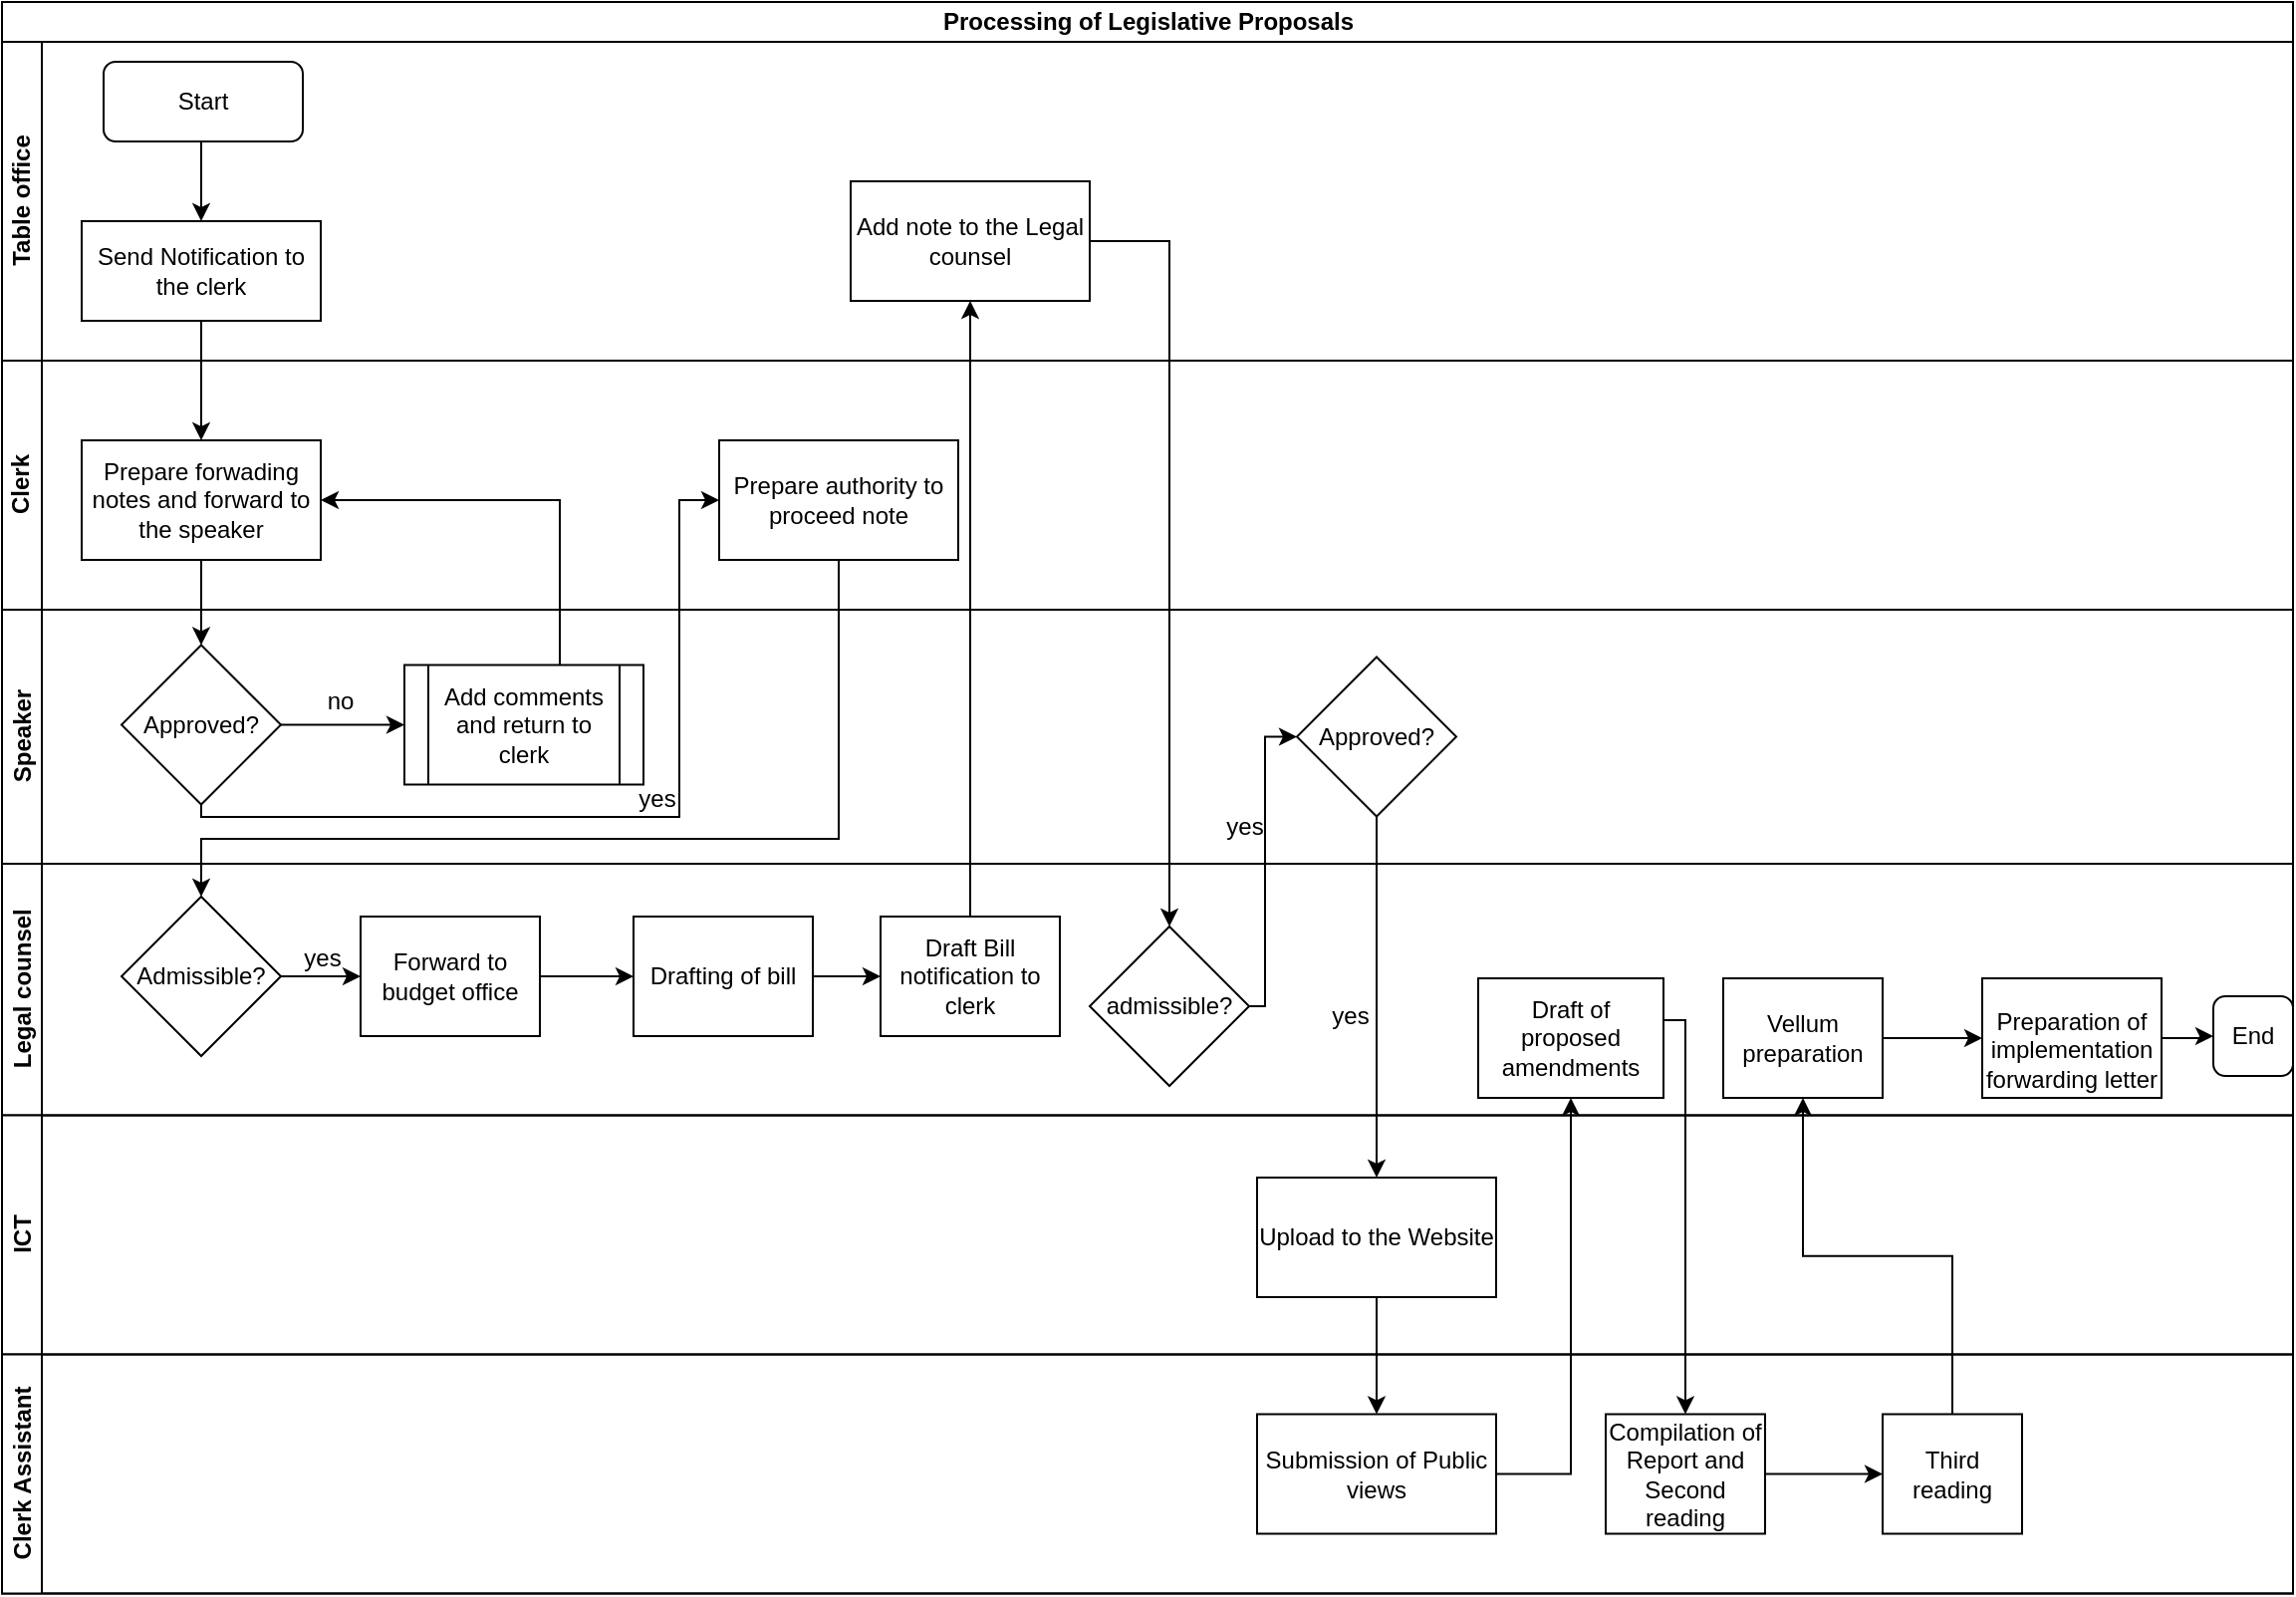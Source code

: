 <mxfile version="13.7.7" type="github">
  <diagram id="zbe8eagNhP3V1rBkRSWY" name="Page-1">
    <mxGraphModel dx="910" dy="487" grid="1" gridSize="10" guides="1" tooltips="1" connect="1" arrows="1" fold="1" page="1" pageScale="1" pageWidth="1169" pageHeight="827" math="0" shadow="0">
      <root>
        <mxCell id="0" />
        <mxCell id="1" parent="0" />
        <mxCell id="hNyviJheN5dUY7aObr8S-1" value="Processing of Legislative Proposals" style="swimlane;html=1;childLayout=stackLayout;resizeParent=1;resizeParentMax=0;horizontal=1;startSize=20;horizontalStack=0;" parent="1" vertex="1">
          <mxGeometry x="10" y="10" width="1150" height="798.75" as="geometry" />
        </mxCell>
        <mxCell id="hNyviJheN5dUY7aObr8S-2" value="Table office" style="swimlane;html=1;startSize=20;horizontal=0;" parent="hNyviJheN5dUY7aObr8S-1" vertex="1">
          <mxGeometry y="20" width="1150" height="160" as="geometry" />
        </mxCell>
        <mxCell id="hNyviJheN5dUY7aObr8S-8" value="Start" style="rounded=1;whiteSpace=wrap;html=1;" parent="hNyviJheN5dUY7aObr8S-2" vertex="1">
          <mxGeometry x="51" y="10" width="100" height="40" as="geometry" />
        </mxCell>
        <mxCell id="hNyviJheN5dUY7aObr8S-10" value="" style="edgeStyle=orthogonalEdgeStyle;rounded=0;orthogonalLoop=1;jettySize=auto;html=1;entryX=0.5;entryY=0;entryDx=0;entryDy=0;exitX=0.5;exitY=1;exitDx=0;exitDy=0;" parent="hNyviJheN5dUY7aObr8S-2" source="hNyviJheN5dUY7aObr8S-8" target="hNyviJheN5dUY7aObr8S-11" edge="1">
          <mxGeometry relative="1" as="geometry">
            <mxPoint x="90" y="130" as="targetPoint" />
            <Array as="points">
              <mxPoint x="100" y="50" />
            </Array>
          </mxGeometry>
        </mxCell>
        <mxCell id="hNyviJheN5dUY7aObr8S-28" value="Add note to the Legal counsel" style="rounded=0;whiteSpace=wrap;html=1;" parent="hNyviJheN5dUY7aObr8S-2" vertex="1">
          <mxGeometry x="426" y="70" width="120" height="60" as="geometry" />
        </mxCell>
        <mxCell id="hNyviJheN5dUY7aObr8S-11" value="Send Notification to the clerk" style="rounded=0;whiteSpace=wrap;html=1;" parent="hNyviJheN5dUY7aObr8S-2" vertex="1">
          <mxGeometry x="40" y="90" width="120" height="50" as="geometry" />
        </mxCell>
        <mxCell id="hNyviJheN5dUY7aObr8S-3" value="Clerk" style="swimlane;html=1;startSize=20;horizontal=0;" parent="hNyviJheN5dUY7aObr8S-1" vertex="1">
          <mxGeometry y="180" width="1150" height="125" as="geometry" />
        </mxCell>
        <mxCell id="hNyviJheN5dUY7aObr8S-12" value="Prepare forwading notes and forward to the speaker" style="whiteSpace=wrap;html=1;rounded=0;" parent="hNyviJheN5dUY7aObr8S-3" vertex="1">
          <mxGeometry x="40" y="40" width="120" height="60" as="geometry" />
        </mxCell>
        <mxCell id="WJqxQsGoFukYJpFiKpaC-6" value="Prepare authority to proceed note" style="rounded=0;whiteSpace=wrap;html=1;" vertex="1" parent="hNyviJheN5dUY7aObr8S-3">
          <mxGeometry x="360" y="40" width="120" height="60" as="geometry" />
        </mxCell>
        <mxCell id="hNyviJheN5dUY7aObr8S-4" value="Speaker" style="swimlane;html=1;startSize=20;horizontal=0;" parent="hNyviJheN5dUY7aObr8S-1" vertex="1">
          <mxGeometry y="305" width="1150" height="127.5" as="geometry" />
        </mxCell>
        <mxCell id="WJqxQsGoFukYJpFiKpaC-5" value="no" style="text;html=1;strokeColor=none;fillColor=none;align=center;verticalAlign=middle;whiteSpace=wrap;rounded=0;" vertex="1" parent="hNyviJheN5dUY7aObr8S-4">
          <mxGeometry x="150" y="36" width="40" height="20" as="geometry" />
        </mxCell>
        <mxCell id="hNyviJheN5dUY7aObr8S-31" value="Approved?" style="rhombus;whiteSpace=wrap;html=1;rounded=0;" parent="hNyviJheN5dUY7aObr8S-4" vertex="1">
          <mxGeometry x="650" y="23.75" width="80" height="80" as="geometry" />
        </mxCell>
        <mxCell id="hNyviJheN5dUY7aObr8S-14" value="Approved?" style="rhombus;whiteSpace=wrap;html=1;rounded=0;" parent="hNyviJheN5dUY7aObr8S-4" vertex="1">
          <mxGeometry x="60" y="17.75" width="80" height="80" as="geometry" />
        </mxCell>
        <mxCell id="WJqxQsGoFukYJpFiKpaC-8" value="yes" style="text;html=1;strokeColor=none;fillColor=none;align=center;verticalAlign=middle;whiteSpace=wrap;rounded=0;" vertex="1" parent="hNyviJheN5dUY7aObr8S-4">
          <mxGeometry x="309" y="85" width="40" height="20" as="geometry" />
        </mxCell>
        <mxCell id="hNyviJheN5dUY7aObr8S-33" value="yes" style="text;html=1;strokeColor=none;fillColor=none;align=center;verticalAlign=middle;whiteSpace=wrap;rounded=0;" parent="hNyviJheN5dUY7aObr8S-4" vertex="1">
          <mxGeometry x="604" y="99" width="40" height="20" as="geometry" />
        </mxCell>
        <mxCell id="hNyviJheN5dUY7aObr8S-5" value="Legal counsel" style="swimlane;html=1;startSize=20;horizontal=0;" parent="hNyviJheN5dUY7aObr8S-1" vertex="1">
          <mxGeometry y="432.5" width="1150" height="126.25" as="geometry" />
        </mxCell>
        <mxCell id="hNyviJheN5dUY7aObr8S-24" value="Draft Bill notification to clerk" style="whiteSpace=wrap;html=1;rounded=0;" parent="hNyviJheN5dUY7aObr8S-5" vertex="1">
          <mxGeometry x="441" y="26.5" width="90" height="60" as="geometry" />
        </mxCell>
        <mxCell id="hNyviJheN5dUY7aObr8S-22" value="Drafting of bill" style="whiteSpace=wrap;html=1;rounded=0;" parent="hNyviJheN5dUY7aObr8S-5" vertex="1">
          <mxGeometry x="317" y="26.5" width="90" height="60" as="geometry" />
        </mxCell>
        <mxCell id="hNyviJheN5dUY7aObr8S-19" value="Forward to budget office" style="whiteSpace=wrap;html=1;rounded=0;" parent="hNyviJheN5dUY7aObr8S-5" vertex="1">
          <mxGeometry x="180" y="26.5" width="90" height="60" as="geometry" />
        </mxCell>
        <mxCell id="hNyviJheN5dUY7aObr8S-16" value="Admissible?" style="rhombus;whiteSpace=wrap;html=1;rounded=0;" parent="hNyviJheN5dUY7aObr8S-5" vertex="1">
          <mxGeometry x="60" y="16.5" width="80" height="80" as="geometry" />
        </mxCell>
        <mxCell id="hNyviJheN5dUY7aObr8S-25" value="" style="edgeStyle=orthogonalEdgeStyle;rounded=0;orthogonalLoop=1;jettySize=auto;html=1;" parent="hNyviJheN5dUY7aObr8S-5" source="hNyviJheN5dUY7aObr8S-22" target="hNyviJheN5dUY7aObr8S-24" edge="1">
          <mxGeometry relative="1" as="geometry" />
        </mxCell>
        <mxCell id="hNyviJheN5dUY7aObr8S-21" value="yes" style="text;html=1;strokeColor=none;fillColor=none;align=center;verticalAlign=middle;whiteSpace=wrap;rounded=0;" parent="hNyviJheN5dUY7aObr8S-5" vertex="1">
          <mxGeometry x="141" y="37.5" width="40" height="20" as="geometry" />
        </mxCell>
        <mxCell id="hNyviJheN5dUY7aObr8S-36" value="" style="edgeStyle=orthogonalEdgeStyle;rounded=0;orthogonalLoop=1;jettySize=auto;html=1;entryX=0;entryY=0.5;entryDx=0;entryDy=0;" parent="hNyviJheN5dUY7aObr8S-5" source="hNyviJheN5dUY7aObr8S-16" target="hNyviJheN5dUY7aObr8S-19" edge="1">
          <mxGeometry relative="1" as="geometry">
            <mxPoint x="200" y="56.5" as="targetPoint" />
          </mxGeometry>
        </mxCell>
        <mxCell id="hNyviJheN5dUY7aObr8S-29" value="admissible?" style="rhombus;whiteSpace=wrap;html=1;rounded=0;" parent="hNyviJheN5dUY7aObr8S-5" vertex="1">
          <mxGeometry x="546" y="31.5" width="80" height="80" as="geometry" />
        </mxCell>
        <mxCell id="hNyviJheN5dUY7aObr8S-41" value="yes" style="text;html=1;strokeColor=none;fillColor=none;align=center;verticalAlign=middle;whiteSpace=wrap;rounded=0;" parent="hNyviJheN5dUY7aObr8S-5" vertex="1">
          <mxGeometry x="657" y="66.5" width="40" height="20" as="geometry" />
        </mxCell>
        <mxCell id="hNyviJheN5dUY7aObr8S-52" value="Vellum preparation" style="whiteSpace=wrap;html=1;rounded=0;" parent="hNyviJheN5dUY7aObr8S-5" vertex="1">
          <mxGeometry x="864" y="57.5" width="80" height="60" as="geometry" />
        </mxCell>
        <mxCell id="hNyviJheN5dUY7aObr8S-44" value="Draft of proposed amendments" style="whiteSpace=wrap;html=1;rounded=0;" parent="hNyviJheN5dUY7aObr8S-5" vertex="1">
          <mxGeometry x="741" y="57.5" width="93" height="60" as="geometry" />
        </mxCell>
        <mxCell id="hNyviJheN5dUY7aObr8S-57" value="" style="edgeStyle=orthogonalEdgeStyle;rounded=0;orthogonalLoop=1;jettySize=auto;html=1;entryX=0;entryY=0.5;entryDx=0;entryDy=0;" parent="hNyviJheN5dUY7aObr8S-5" source="hNyviJheN5dUY7aObr8S-19" target="hNyviJheN5dUY7aObr8S-22" edge="1">
          <mxGeometry relative="1" as="geometry">
            <mxPoint x="335" y="56.5" as="targetPoint" />
          </mxGeometry>
        </mxCell>
        <mxCell id="hNyviJheN5dUY7aObr8S-6" value="ICT" style="swimlane;html=1;startSize=20;horizontal=0;" parent="hNyviJheN5dUY7aObr8S-1" vertex="1">
          <mxGeometry y="558.75" width="1150" height="120" as="geometry" />
        </mxCell>
        <mxCell id="hNyviJheN5dUY7aObr8S-37" value="Upload to the Website" style="whiteSpace=wrap;html=1;rounded=0;" parent="hNyviJheN5dUY7aObr8S-6" vertex="1">
          <mxGeometry x="630" y="31.25" width="120" height="60" as="geometry" />
        </mxCell>
        <mxCell id="hNyviJheN5dUY7aObr8S-7" value="Clerk Assistant" style="swimlane;html=1;startSize=20;horizontal=0;" parent="hNyviJheN5dUY7aObr8S-1" vertex="1">
          <mxGeometry y="678.75" width="1150" height="120" as="geometry" />
        </mxCell>
        <mxCell id="hNyviJheN5dUY7aObr8S-42" value="Submission of Public views" style="whiteSpace=wrap;html=1;rounded=0;" parent="hNyviJheN5dUY7aObr8S-7" vertex="1">
          <mxGeometry x="630" y="30" width="120" height="60" as="geometry" />
        </mxCell>
        <mxCell id="hNyviJheN5dUY7aObr8S-46" value="Compilation of Report and Second reading" style="whiteSpace=wrap;html=1;rounded=0;" parent="hNyviJheN5dUY7aObr8S-7" vertex="1">
          <mxGeometry x="805" y="30" width="80" height="60" as="geometry" />
        </mxCell>
        <mxCell id="hNyviJheN5dUY7aObr8S-13" value="" style="edgeStyle=orthogonalEdgeStyle;rounded=0;orthogonalLoop=1;jettySize=auto;html=1;" parent="hNyviJheN5dUY7aObr8S-1" source="hNyviJheN5dUY7aObr8S-11" target="hNyviJheN5dUY7aObr8S-12" edge="1">
          <mxGeometry relative="1" as="geometry" />
        </mxCell>
        <mxCell id="hNyviJheN5dUY7aObr8S-15" value="" style="edgeStyle=orthogonalEdgeStyle;rounded=0;orthogonalLoop=1;jettySize=auto;html=1;" parent="hNyviJheN5dUY7aObr8S-1" source="hNyviJheN5dUY7aObr8S-12" target="hNyviJheN5dUY7aObr8S-14" edge="1">
          <mxGeometry relative="1" as="geometry" />
        </mxCell>
        <mxCell id="hNyviJheN5dUY7aObr8S-27" value="" style="edgeStyle=orthogonalEdgeStyle;rounded=0;orthogonalLoop=1;jettySize=auto;html=1;entryX=0.5;entryY=1;entryDx=0;entryDy=0;" parent="hNyviJheN5dUY7aObr8S-1" source="hNyviJheN5dUY7aObr8S-24" target="hNyviJheN5dUY7aObr8S-28" edge="1">
          <mxGeometry relative="1" as="geometry">
            <mxPoint x="714" y="250" as="targetPoint" />
          </mxGeometry>
        </mxCell>
        <mxCell id="hNyviJheN5dUY7aObr8S-30" value="" style="edgeStyle=orthogonalEdgeStyle;rounded=0;orthogonalLoop=1;jettySize=auto;html=1;" parent="hNyviJheN5dUY7aObr8S-1" source="hNyviJheN5dUY7aObr8S-28" target="hNyviJheN5dUY7aObr8S-29" edge="1">
          <mxGeometry relative="1" as="geometry">
            <Array as="points">
              <mxPoint x="586" y="120" />
            </Array>
          </mxGeometry>
        </mxCell>
        <mxCell id="hNyviJheN5dUY7aObr8S-32" value="" style="edgeStyle=orthogonalEdgeStyle;rounded=0;orthogonalLoop=1;jettySize=auto;html=1;entryX=0;entryY=0.5;entryDx=0;entryDy=0;exitX=1;exitY=0.5;exitDx=0;exitDy=0;" parent="hNyviJheN5dUY7aObr8S-1" source="hNyviJheN5dUY7aObr8S-29" target="hNyviJheN5dUY7aObr8S-31" edge="1">
          <mxGeometry relative="1" as="geometry">
            <Array as="points">
              <mxPoint x="634" y="504" />
              <mxPoint x="634" y="369" />
            </Array>
          </mxGeometry>
        </mxCell>
        <mxCell id="hNyviJheN5dUY7aObr8S-38" value="" style="edgeStyle=orthogonalEdgeStyle;rounded=0;orthogonalLoop=1;jettySize=auto;html=1;" parent="hNyviJheN5dUY7aObr8S-1" source="hNyviJheN5dUY7aObr8S-31" target="hNyviJheN5dUY7aObr8S-37" edge="1">
          <mxGeometry relative="1" as="geometry" />
        </mxCell>
        <mxCell id="hNyviJheN5dUY7aObr8S-43" value="" style="edgeStyle=orthogonalEdgeStyle;rounded=0;orthogonalLoop=1;jettySize=auto;html=1;" parent="hNyviJheN5dUY7aObr8S-1" source="hNyviJheN5dUY7aObr8S-37" target="hNyviJheN5dUY7aObr8S-42" edge="1">
          <mxGeometry relative="1" as="geometry" />
        </mxCell>
        <mxCell id="hNyviJheN5dUY7aObr8S-45" value="" style="edgeStyle=orthogonalEdgeStyle;rounded=0;orthogonalLoop=1;jettySize=auto;html=1;entryX=0.5;entryY=1;entryDx=0;entryDy=0;" parent="hNyviJheN5dUY7aObr8S-1" source="hNyviJheN5dUY7aObr8S-42" target="hNyviJheN5dUY7aObr8S-44" edge="1">
          <mxGeometry relative="1" as="geometry">
            <mxPoint x="794" y="541" as="targetPoint" />
            <Array as="points">
              <mxPoint x="788" y="739" />
            </Array>
          </mxGeometry>
        </mxCell>
        <mxCell id="hNyviJheN5dUY7aObr8S-49" value="" style="edgeStyle=orthogonalEdgeStyle;rounded=0;orthogonalLoop=1;jettySize=auto;html=1;entryX=0.5;entryY=0;entryDx=0;entryDy=0;" parent="hNyviJheN5dUY7aObr8S-1" source="hNyviJheN5dUY7aObr8S-44" target="hNyviJheN5dUY7aObr8S-46" edge="1">
          <mxGeometry relative="1" as="geometry">
            <mxPoint x="945" y="610" as="targetPoint" />
            <Array as="points">
              <mxPoint x="845" y="511" />
            </Array>
          </mxGeometry>
        </mxCell>
        <mxCell id="hNyviJheN5dUY7aObr8S-17" value="" style="edgeStyle=orthogonalEdgeStyle;rounded=0;orthogonalLoop=1;jettySize=auto;html=1;entryX=0;entryY=0.5;entryDx=0;entryDy=0;" parent="hNyviJheN5dUY7aObr8S-1" source="hNyviJheN5dUY7aObr8S-14" target="WJqxQsGoFukYJpFiKpaC-6" edge="1">
          <mxGeometry relative="1" as="geometry">
            <mxPoint x="420" y="270" as="targetPoint" />
            <Array as="points">
              <mxPoint x="340" y="409" />
              <mxPoint x="340" y="250" />
            </Array>
          </mxGeometry>
        </mxCell>
        <mxCell id="WJqxQsGoFukYJpFiKpaC-12" value="" style="edgeStyle=orthogonalEdgeStyle;rounded=0;orthogonalLoop=1;jettySize=auto;html=1;entryX=0.5;entryY=0;entryDx=0;entryDy=0;" edge="1" parent="hNyviJheN5dUY7aObr8S-1" source="WJqxQsGoFukYJpFiKpaC-6" target="hNyviJheN5dUY7aObr8S-16">
          <mxGeometry relative="1" as="geometry">
            <mxPoint x="420" y="360" as="targetPoint" />
            <Array as="points">
              <mxPoint x="420" y="420" />
              <mxPoint x="100" y="420" />
            </Array>
          </mxGeometry>
        </mxCell>
        <mxCell id="hNyviJheN5dUY7aObr8S-53" value="" style="edgeStyle=orthogonalEdgeStyle;rounded=0;orthogonalLoop=1;jettySize=auto;html=1;" parent="1" source="hNyviJheN5dUY7aObr8S-50" target="hNyviJheN5dUY7aObr8S-52" edge="1">
          <mxGeometry relative="1" as="geometry" />
        </mxCell>
        <mxCell id="hNyviJheN5dUY7aObr8S-50" value="Third reading" style="whiteSpace=wrap;html=1;rounded=0;" parent="1" vertex="1">
          <mxGeometry x="954" y="718.75" width="70" height="60" as="geometry" />
        </mxCell>
        <mxCell id="hNyviJheN5dUY7aObr8S-51" value="" style="edgeStyle=orthogonalEdgeStyle;rounded=0;orthogonalLoop=1;jettySize=auto;html=1;" parent="1" source="hNyviJheN5dUY7aObr8S-46" target="hNyviJheN5dUY7aObr8S-50" edge="1">
          <mxGeometry relative="1" as="geometry" />
        </mxCell>
        <mxCell id="hNyviJheN5dUY7aObr8S-54" value="&lt;br/&gt;&lt;p style=&quot;margin-bottom: 0in&quot;&gt;Preparation of implementation&lt;br/&gt;forwarding letter&lt;/p&gt;&lt;br/&gt;" style="whiteSpace=wrap;html=1;rounded=0;" parent="1" vertex="1">
          <mxGeometry x="1004" y="500" width="90" height="60" as="geometry" />
        </mxCell>
        <mxCell id="hNyviJheN5dUY7aObr8S-55" value="" style="edgeStyle=orthogonalEdgeStyle;rounded=0;orthogonalLoop=1;jettySize=auto;html=1;" parent="1" source="hNyviJheN5dUY7aObr8S-52" target="hNyviJheN5dUY7aObr8S-54" edge="1">
          <mxGeometry relative="1" as="geometry" />
        </mxCell>
        <mxCell id="hNyviJheN5dUY7aObr8S-60" value="End" style="rounded=1;whiteSpace=wrap;html=1;" parent="1" vertex="1">
          <mxGeometry x="1120" y="509" width="40" height="40" as="geometry" />
        </mxCell>
        <mxCell id="hNyviJheN5dUY7aObr8S-61" value="" style="edgeStyle=orthogonalEdgeStyle;rounded=0;orthogonalLoop=1;jettySize=auto;html=1;" parent="1" source="hNyviJheN5dUY7aObr8S-54" target="hNyviJheN5dUY7aObr8S-60" edge="1">
          <mxGeometry relative="1" as="geometry">
            <mxPoint x="1094" y="530" as="sourcePoint" />
            <mxPoint x="1169" y="530" as="targetPoint" />
          </mxGeometry>
        </mxCell>
        <mxCell id="WJqxQsGoFukYJpFiKpaC-4" value="" style="edgeStyle=orthogonalEdgeStyle;rounded=0;orthogonalLoop=1;jettySize=auto;html=1;entryX=1;entryY=0.5;entryDx=0;entryDy=0;" edge="1" parent="1" source="WJqxQsGoFukYJpFiKpaC-1" target="hNyviJheN5dUY7aObr8S-12">
          <mxGeometry relative="1" as="geometry">
            <mxPoint x="190" y="260" as="targetPoint" />
            <Array as="points">
              <mxPoint x="290" y="260" />
            </Array>
          </mxGeometry>
        </mxCell>
        <mxCell id="WJqxQsGoFukYJpFiKpaC-1" value="Add comments and return to clerk" style="shape=process;whiteSpace=wrap;html=1;backgroundOutline=1;rounded=0;" vertex="1" parent="1">
          <mxGeometry x="212" y="342.75" width="120" height="60" as="geometry" />
        </mxCell>
        <mxCell id="WJqxQsGoFukYJpFiKpaC-2" value="" style="edgeStyle=orthogonalEdgeStyle;rounded=0;orthogonalLoop=1;jettySize=auto;html=1;" edge="1" parent="1" source="hNyviJheN5dUY7aObr8S-14" target="WJqxQsGoFukYJpFiKpaC-1">
          <mxGeometry relative="1" as="geometry" />
        </mxCell>
      </root>
    </mxGraphModel>
  </diagram>
</mxfile>
